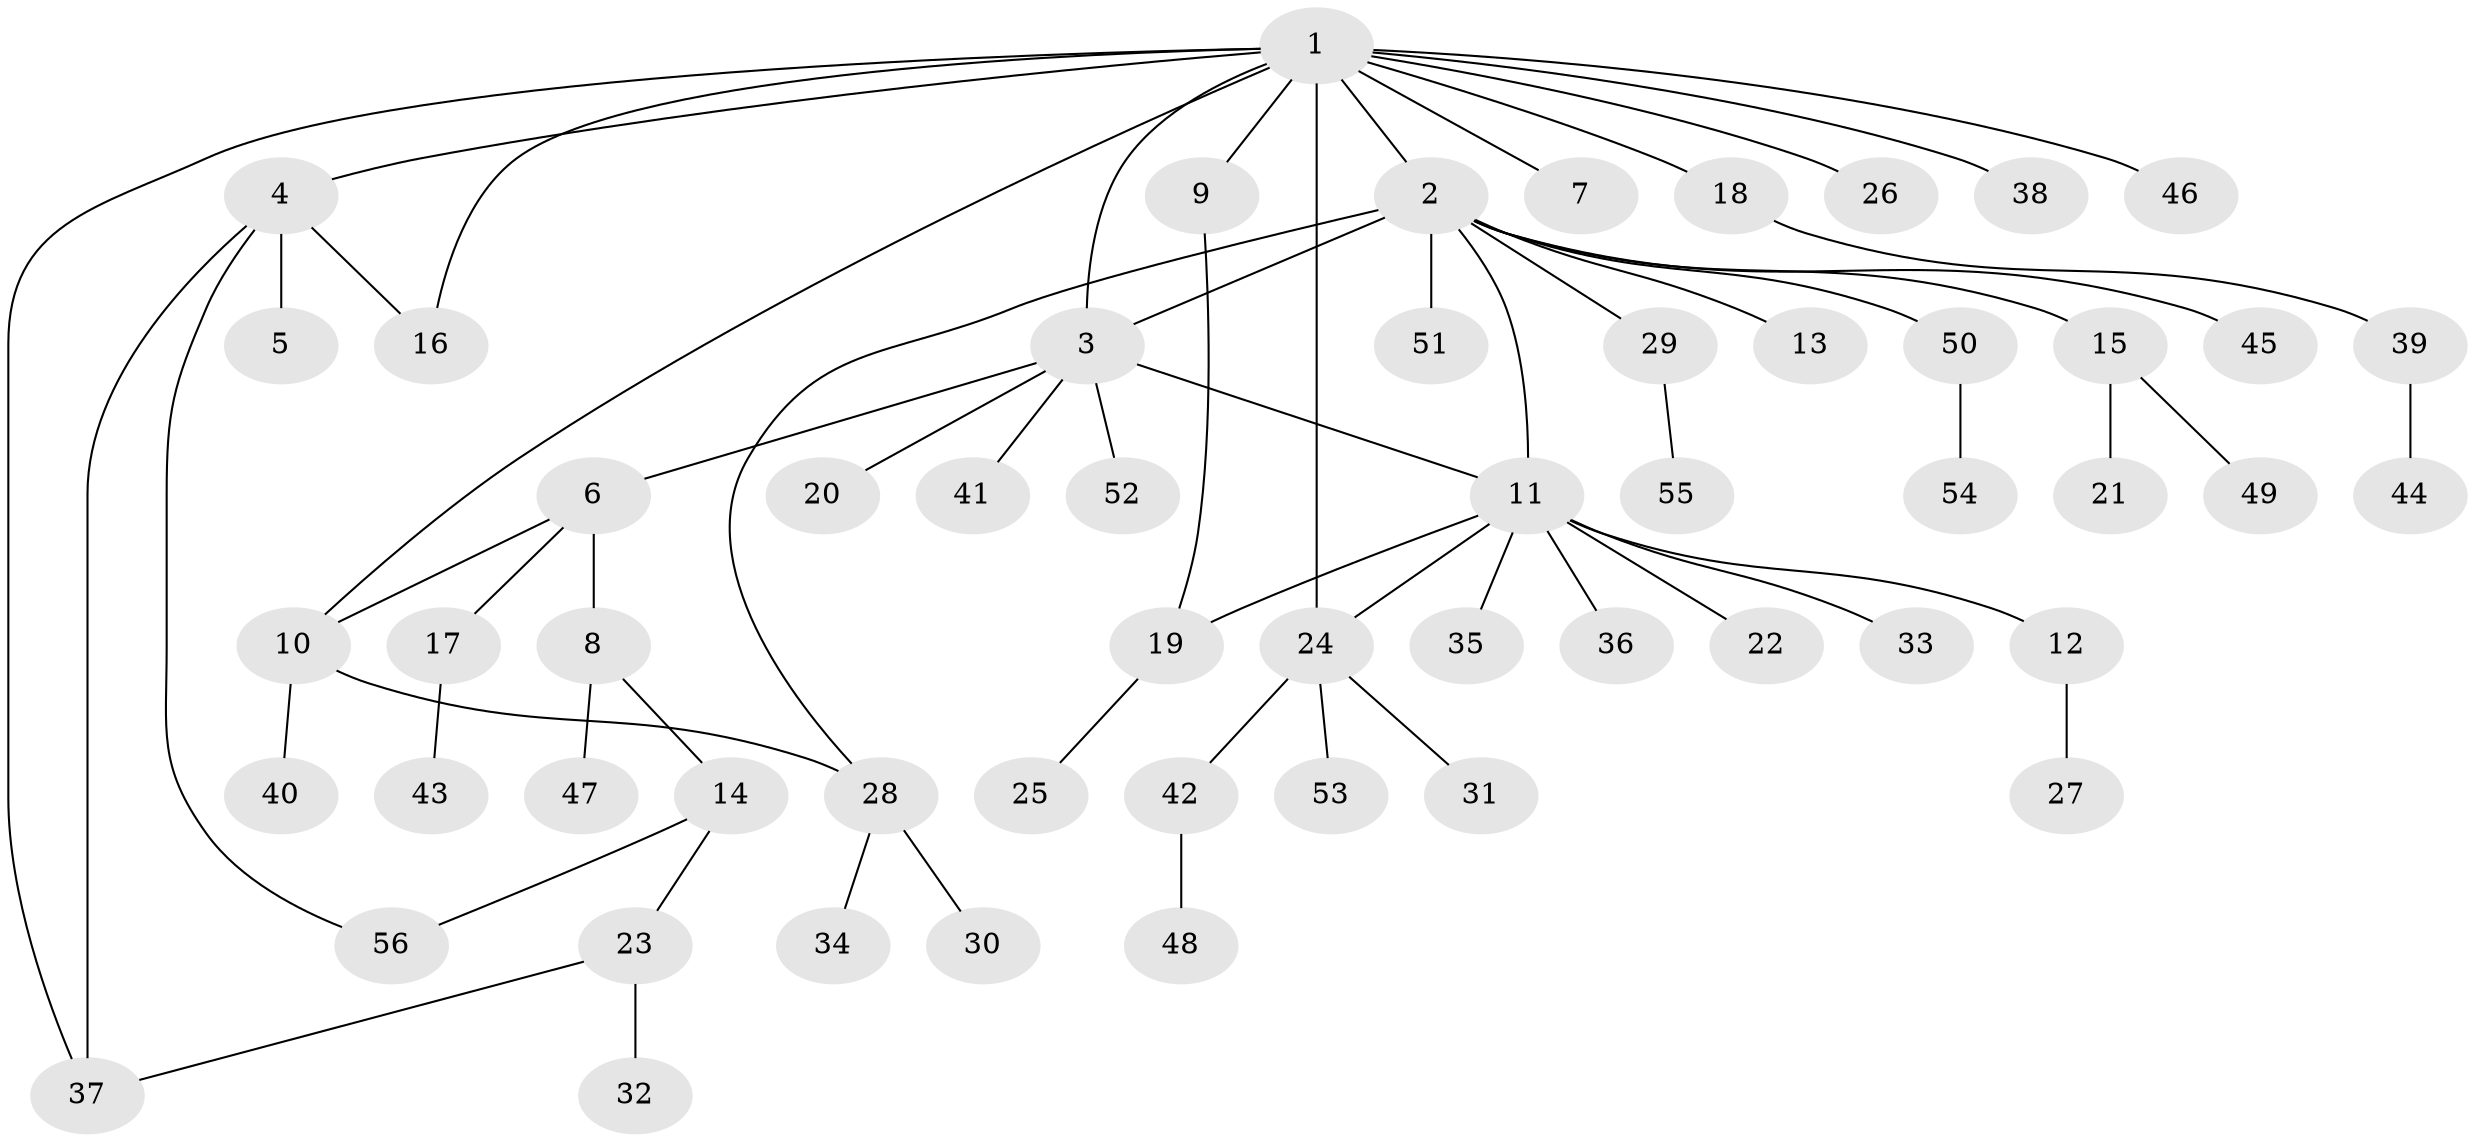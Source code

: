 // coarse degree distribution, {1: 0.8125, 10: 0.0625, 5: 0.0625, 2: 0.0625}
// Generated by graph-tools (version 1.1) at 2025/51/03/04/25 21:51:06]
// undirected, 56 vertices, 65 edges
graph export_dot {
graph [start="1"]
  node [color=gray90,style=filled];
  1;
  2;
  3;
  4;
  5;
  6;
  7;
  8;
  9;
  10;
  11;
  12;
  13;
  14;
  15;
  16;
  17;
  18;
  19;
  20;
  21;
  22;
  23;
  24;
  25;
  26;
  27;
  28;
  29;
  30;
  31;
  32;
  33;
  34;
  35;
  36;
  37;
  38;
  39;
  40;
  41;
  42;
  43;
  44;
  45;
  46;
  47;
  48;
  49;
  50;
  51;
  52;
  53;
  54;
  55;
  56;
  1 -- 2;
  1 -- 3;
  1 -- 4;
  1 -- 7;
  1 -- 9;
  1 -- 10;
  1 -- 16;
  1 -- 18;
  1 -- 24;
  1 -- 26;
  1 -- 37;
  1 -- 38;
  1 -- 46;
  2 -- 3;
  2 -- 11;
  2 -- 13;
  2 -- 15;
  2 -- 28;
  2 -- 29;
  2 -- 45;
  2 -- 50;
  2 -- 51;
  3 -- 6;
  3 -- 11;
  3 -- 20;
  3 -- 41;
  3 -- 52;
  4 -- 5;
  4 -- 16;
  4 -- 37;
  4 -- 56;
  6 -- 8;
  6 -- 10;
  6 -- 17;
  8 -- 14;
  8 -- 47;
  9 -- 19;
  10 -- 28;
  10 -- 40;
  11 -- 12;
  11 -- 19;
  11 -- 22;
  11 -- 24;
  11 -- 33;
  11 -- 35;
  11 -- 36;
  12 -- 27;
  14 -- 23;
  14 -- 56;
  15 -- 21;
  15 -- 49;
  17 -- 43;
  18 -- 39;
  19 -- 25;
  23 -- 32;
  23 -- 37;
  24 -- 31;
  24 -- 42;
  24 -- 53;
  28 -- 30;
  28 -- 34;
  29 -- 55;
  39 -- 44;
  42 -- 48;
  50 -- 54;
}
